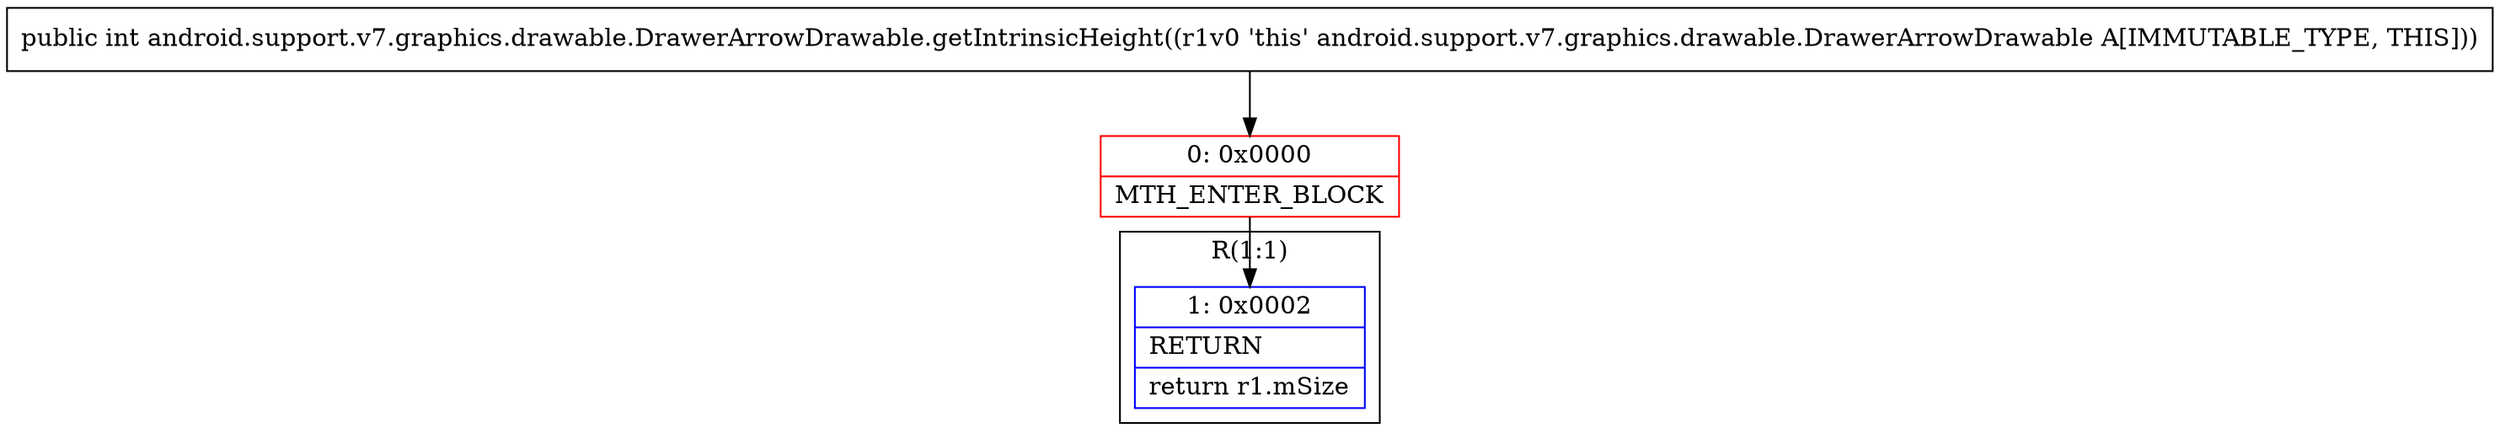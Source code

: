 digraph "CFG forandroid.support.v7.graphics.drawable.DrawerArrowDrawable.getIntrinsicHeight()I" {
subgraph cluster_Region_495682148 {
label = "R(1:1)";
node [shape=record,color=blue];
Node_1 [shape=record,label="{1\:\ 0x0002|RETURN\l|return r1.mSize\l}"];
}
Node_0 [shape=record,color=red,label="{0\:\ 0x0000|MTH_ENTER_BLOCK\l}"];
MethodNode[shape=record,label="{public int android.support.v7.graphics.drawable.DrawerArrowDrawable.getIntrinsicHeight((r1v0 'this' android.support.v7.graphics.drawable.DrawerArrowDrawable A[IMMUTABLE_TYPE, THIS])) }"];
MethodNode -> Node_0;
Node_0 -> Node_1;
}

